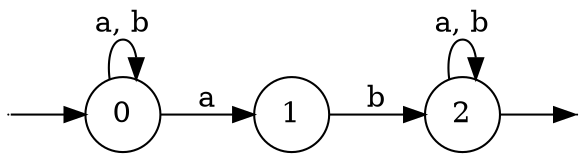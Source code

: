// Automaton A_1, as described in TAFK1.pdf, p.12, Figure 1.2.
digraph
{
  vcsn_context = "lal_char(ab)_b"
  rankdir = LR
  {
    node [shape = point, width = 0]
    I0
    F2
  }
  {
    node [shape = circle]
    0
    1
    2
  }
  I0 -> 0
  0 -> 0 [label = "a, b"]
  0 -> 1 [label = "a"]
  1 -> 2 [label = "b"]
  2 -> F2
  2 -> 2 [label = "a, b"]
}

